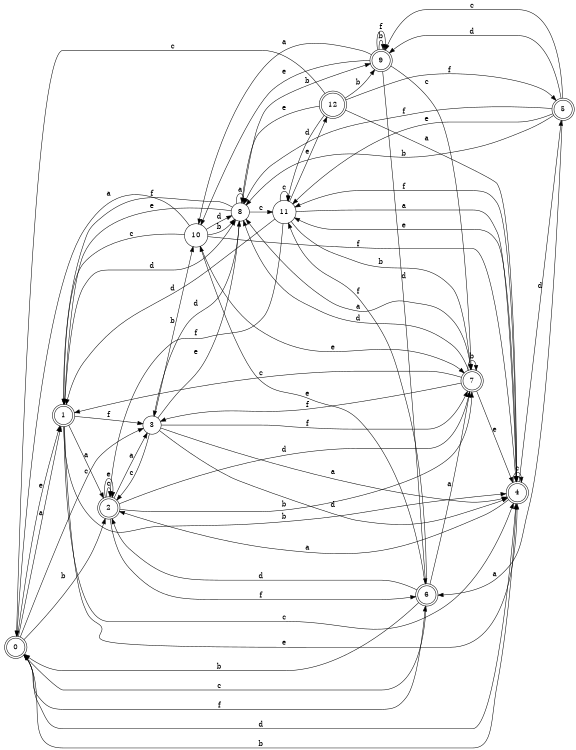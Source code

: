digraph n11_9 {
__start0 [label="" shape="none"];

rankdir=LR;
size="8,5";

s0 [style="rounded,filled", color="black", fillcolor="white" shape="doublecircle", label="0"];
s1 [style="rounded,filled", color="black", fillcolor="white" shape="doublecircle", label="1"];
s2 [style="rounded,filled", color="black", fillcolor="white" shape="doublecircle", label="2"];
s3 [style="filled", color="black", fillcolor="white" shape="circle", label="3"];
s4 [style="rounded,filled", color="black", fillcolor="white" shape="doublecircle", label="4"];
s5 [style="rounded,filled", color="black", fillcolor="white" shape="doublecircle", label="5"];
s6 [style="rounded,filled", color="black", fillcolor="white" shape="doublecircle", label="6"];
s7 [style="rounded,filled", color="black", fillcolor="white" shape="doublecircle", label="7"];
s8 [style="filled", color="black", fillcolor="white" shape="circle", label="8"];
s9 [style="rounded,filled", color="black", fillcolor="white" shape="doublecircle", label="9"];
s10 [style="filled", color="black", fillcolor="white" shape="circle", label="10"];
s11 [style="filled", color="black", fillcolor="white" shape="circle", label="11"];
s12 [style="rounded,filled", color="black", fillcolor="white" shape="doublecircle", label="12"];
s0 -> s1 [label="a"];
s0 -> s2 [label="b"];
s0 -> s3 [label="c"];
s0 -> s4 [label="d"];
s0 -> s1 [label="e"];
s0 -> s6 [label="f"];
s1 -> s2 [label="a"];
s1 -> s4 [label="b"];
s1 -> s4 [label="c"];
s1 -> s8 [label="d"];
s1 -> s4 [label="e"];
s1 -> s3 [label="f"];
s2 -> s3 [label="a"];
s2 -> s7 [label="b"];
s2 -> s2 [label="c"];
s2 -> s7 [label="d"];
s2 -> s2 [label="e"];
s2 -> s6 [label="f"];
s3 -> s4 [label="a"];
s3 -> s10 [label="b"];
s3 -> s2 [label="c"];
s3 -> s4 [label="d"];
s3 -> s8 [label="e"];
s3 -> s7 [label="f"];
s4 -> s2 [label="a"];
s4 -> s0 [label="b"];
s4 -> s4 [label="c"];
s4 -> s5 [label="d"];
s4 -> s11 [label="e"];
s4 -> s11 [label="f"];
s5 -> s6 [label="a"];
s5 -> s8 [label="b"];
s5 -> s9 [label="c"];
s5 -> s9 [label="d"];
s5 -> s11 [label="e"];
s5 -> s8 [label="f"];
s6 -> s7 [label="a"];
s6 -> s0 [label="b"];
s6 -> s0 [label="c"];
s6 -> s2 [label="d"];
s6 -> s10 [label="e"];
s6 -> s11 [label="f"];
s7 -> s8 [label="a"];
s7 -> s7 [label="b"];
s7 -> s1 [label="c"];
s7 -> s8 [label="d"];
s7 -> s4 [label="e"];
s7 -> s3 [label="f"];
s8 -> s8 [label="a"];
s8 -> s9 [label="b"];
s8 -> s11 [label="c"];
s8 -> s3 [label="d"];
s8 -> s1 [label="e"];
s8 -> s1 [label="f"];
s9 -> s10 [label="a"];
s9 -> s9 [label="b"];
s9 -> s7 [label="c"];
s9 -> s6 [label="d"];
s9 -> s10 [label="e"];
s9 -> s9 [label="f"];
s10 -> s0 [label="a"];
s10 -> s8 [label="b"];
s10 -> s1 [label="c"];
s10 -> s8 [label="d"];
s10 -> s7 [label="e"];
s10 -> s4 [label="f"];
s11 -> s4 [label="a"];
s11 -> s7 [label="b"];
s11 -> s11 [label="c"];
s11 -> s1 [label="d"];
s11 -> s12 [label="e"];
s11 -> s2 [label="f"];
s12 -> s4 [label="a"];
s12 -> s9 [label="b"];
s12 -> s0 [label="c"];
s12 -> s11 [label="d"];
s12 -> s8 [label="e"];
s12 -> s5 [label="f"];

}